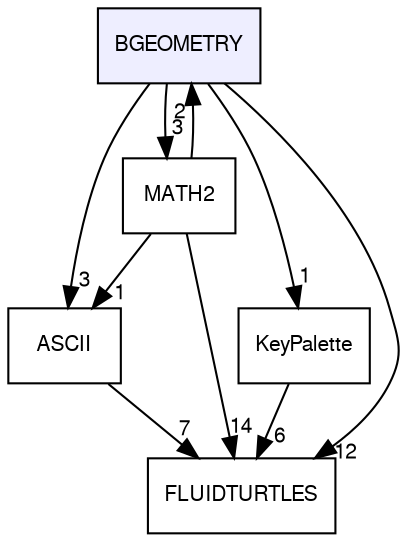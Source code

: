 digraph "BGEOMETRY" {
  bgcolor=transparent;
  compound=true
  node [ fontsize="10", fontname="FreeSans"];
  edge [ labelfontsize="10", labelfontname="FreeSans"];
  dir_35f417b985544cf263a04ec191aceaac [shape=box, label="BGEOMETRY", style="filled", fillcolor="#eeeeff", pencolor="black", URL="dir_35f417b985544cf263a04ec191aceaac.html"];
  dir_fb40fc9119ac7be66a58b043a0ee8958 [shape=box label="MATH2" URL="dir_fb40fc9119ac7be66a58b043a0ee8958.html"];
  dir_9adbcda92acd3d9b1586cfd872ecc295 [shape=box label="ASCII" URL="dir_9adbcda92acd3d9b1586cfd872ecc295.html"];
  dir_bfae1e828e55c83e49a704858884c85c [shape=box label="KeyPalette" URL="dir_bfae1e828e55c83e49a704858884c85c.html"];
  dir_ad540987da793b2d49ae23efb13ead7a [shape=box label="FLUIDTURTLES" URL="dir_ad540987da793b2d49ae23efb13ead7a.html"];
  dir_35f417b985544cf263a04ec191aceaac->dir_fb40fc9119ac7be66a58b043a0ee8958 [headlabel="3", labeldistance=1.5 headhref="dir_000001_000005.html"];
  dir_35f417b985544cf263a04ec191aceaac->dir_9adbcda92acd3d9b1586cfd872ecc295 [headlabel="3", labeldistance=1.5 headhref="dir_000001_000000.html"];
  dir_35f417b985544cf263a04ec191aceaac->dir_bfae1e828e55c83e49a704858884c85c [headlabel="1", labeldistance=1.5 headhref="dir_000001_000004.html"];
  dir_35f417b985544cf263a04ec191aceaac->dir_ad540987da793b2d49ae23efb13ead7a [headlabel="12", labeldistance=1.5 headhref="dir_000001_000003.html"];
  dir_fb40fc9119ac7be66a58b043a0ee8958->dir_35f417b985544cf263a04ec191aceaac [headlabel="2", labeldistance=1.5 headhref="dir_000005_000001.html"];
  dir_fb40fc9119ac7be66a58b043a0ee8958->dir_9adbcda92acd3d9b1586cfd872ecc295 [headlabel="1", labeldistance=1.5 headhref="dir_000005_000000.html"];
  dir_fb40fc9119ac7be66a58b043a0ee8958->dir_ad540987da793b2d49ae23efb13ead7a [headlabel="14", labeldistance=1.5 headhref="dir_000005_000003.html"];
  dir_9adbcda92acd3d9b1586cfd872ecc295->dir_ad540987da793b2d49ae23efb13ead7a [headlabel="7", labeldistance=1.5 headhref="dir_000000_000003.html"];
  dir_bfae1e828e55c83e49a704858884c85c->dir_ad540987da793b2d49ae23efb13ead7a [headlabel="6", labeldistance=1.5 headhref="dir_000004_000003.html"];
}
